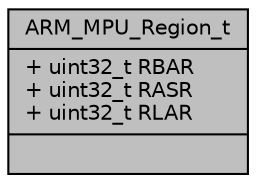 digraph "ARM_MPU_Region_t"
{
 // LATEX_PDF_SIZE
  edge [fontname="Helvetica",fontsize="10",labelfontname="Helvetica",labelfontsize="10"];
  node [fontname="Helvetica",fontsize="10",shape=record];
  Node1 [label="{ARM_MPU_Region_t\n|+ uint32_t RBAR\l+ uint32_t RASR\l+ uint32_t RLAR\l|}",height=0.2,width=0.4,color="black", fillcolor="grey75", style="filled", fontcolor="black",tooltip="Struct for a single MPU Region."];
}
